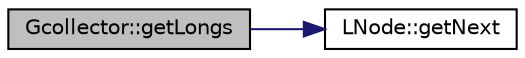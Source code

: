 digraph "Gcollector::getLongs"
{
 // INTERACTIVE_SVG=YES
 // LATEX_PDF_SIZE
  edge [fontname="Helvetica",fontsize="10",labelfontname="Helvetica",labelfontsize="10"];
  node [fontname="Helvetica",fontsize="10",shape=record];
  rankdir="LR";
  Node1 [label="Gcollector::getLongs",height=0.2,width=0.4,color="black", fillcolor="grey75", style="filled", fontcolor="black",tooltip=" "];
  Node1 -> Node2 [color="midnightblue",fontsize="10",style="solid",fontname="Helvetica"];
  Node2 [label="LNode::getNext",height=0.2,width=0.4,color="black", fillcolor="white", style="filled",URL="$classLNode.html#ad910b1e5417b9e879e448d7d85976d46",tooltip=" "];
}
